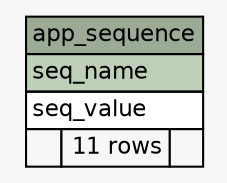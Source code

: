 // dot 2.38.0 on Windows 7 6.1
digraph "app_sequence" {
  graph [
    rankdir="RL"
    bgcolor="#f7f7f7"
  ];
  node [
    fontname="Helvetica"
    fontsize="11"
    shape="plaintext"
  ];
  edge [
    arrowsize="0.8"
  ];
  "app_sequence" [
    label=<
    <TABLE BORDER="0" CELLBORDER="1" CELLSPACING="0" BGCOLOR="#ffffff">
      <TR><TD PORT="app_sequence.heading" COLSPAN="3" BGCOLOR="#9bab96" ALIGN="CENTER">app_sequence</TD></TR>
      <TR><TD PORT="seq_name" COLSPAN="3" BGCOLOR="#bed1b8" ALIGN="LEFT">seq_name</TD></TR>
      <TR><TD PORT="seq_value" COLSPAN="3" ALIGN="LEFT">seq_value</TD></TR>
      <TR><TD ALIGN="LEFT" BGCOLOR="#f7f7f7">  </TD><TD ALIGN="RIGHT" BGCOLOR="#f7f7f7">11 rows</TD><TD ALIGN="RIGHT" BGCOLOR="#f7f7f7">  </TD></TR>
    </TABLE>>
    URL="tables/app_sequence.html#"
    tooltip="app_sequence"
  ];
}
